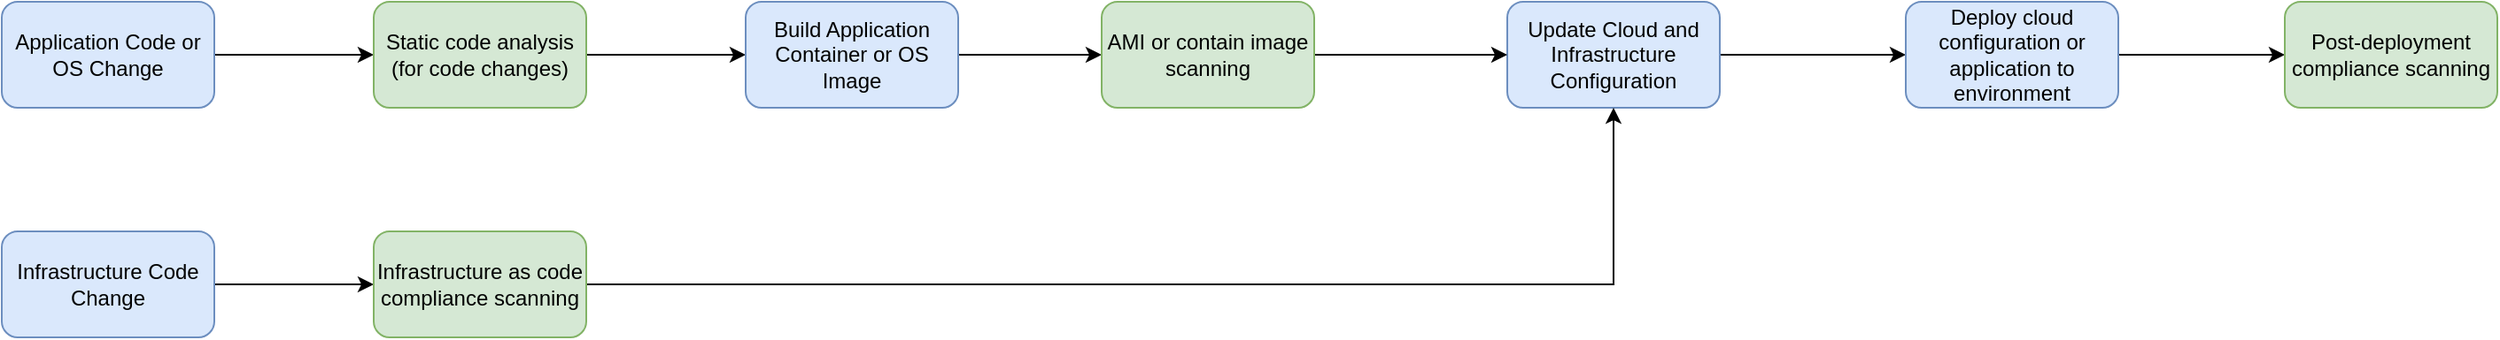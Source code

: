 <mxfile version="15.5.1" type="device"><diagram id="Ht1M8jgEwFfnCIfOTk4-" name="Page-1"><mxGraphModel dx="1422" dy="780" grid="1" gridSize="10" guides="1" tooltips="1" connect="1" arrows="1" fold="1" page="1" pageScale="1" pageWidth="1169" pageHeight="827" math="0" shadow="0"><root><mxCell id="0"/><mxCell id="1" parent="0"/><mxCell id="2TYOmPL0xuw3frAu276W-6" style="edgeStyle=orthogonalEdgeStyle;rounded=0;orthogonalLoop=1;jettySize=auto;html=1;entryX=0;entryY=0.5;entryDx=0;entryDy=0;" edge="1" parent="1" source="2TYOmPL0xuw3frAu276W-1" target="2TYOmPL0xuw3frAu276W-4"><mxGeometry relative="1" as="geometry"/></mxCell><mxCell id="2TYOmPL0xuw3frAu276W-1" value="Application Code or OS Change" style="rounded=1;whiteSpace=wrap;html=1;fillColor=#dae8fc;strokeColor=#6c8ebf;" vertex="1" parent="1"><mxGeometry x="30" y="140" width="120" height="60" as="geometry"/></mxCell><mxCell id="2TYOmPL0xuw3frAu276W-19" style="edgeStyle=orthogonalEdgeStyle;rounded=0;orthogonalLoop=1;jettySize=auto;html=1;entryX=0;entryY=0.5;entryDx=0;entryDy=0;" edge="1" parent="1" source="2TYOmPL0xuw3frAu276W-3" target="2TYOmPL0xuw3frAu276W-18"><mxGeometry relative="1" as="geometry"/></mxCell><mxCell id="2TYOmPL0xuw3frAu276W-3" value="Infrastructure Code Change" style="rounded=1;whiteSpace=wrap;html=1;fillColor=#dae8fc;strokeColor=#6c8ebf;" vertex="1" parent="1"><mxGeometry x="30" y="270" width="120" height="60" as="geometry"/></mxCell><mxCell id="2TYOmPL0xuw3frAu276W-7" style="edgeStyle=orthogonalEdgeStyle;rounded=0;orthogonalLoop=1;jettySize=auto;html=1;entryX=0;entryY=0.5;entryDx=0;entryDy=0;" edge="1" parent="1" source="2TYOmPL0xuw3frAu276W-4" target="2TYOmPL0xuw3frAu276W-5"><mxGeometry relative="1" as="geometry"/></mxCell><mxCell id="2TYOmPL0xuw3frAu276W-4" value="Static code analysis (for code changes)" style="rounded=1;whiteSpace=wrap;html=1;fillColor=#d5e8d4;strokeColor=#82b366;" vertex="1" parent="1"><mxGeometry x="240" y="140" width="120" height="60" as="geometry"/></mxCell><mxCell id="2TYOmPL0xuw3frAu276W-12" style="edgeStyle=orthogonalEdgeStyle;rounded=0;orthogonalLoop=1;jettySize=auto;html=1;entryX=0;entryY=0.5;entryDx=0;entryDy=0;" edge="1" parent="1" source="2TYOmPL0xuw3frAu276W-5" target="2TYOmPL0xuw3frAu276W-11"><mxGeometry relative="1" as="geometry"/></mxCell><mxCell id="2TYOmPL0xuw3frAu276W-5" value="Build Application Container or OS Image" style="rounded=1;whiteSpace=wrap;html=1;fillColor=#dae8fc;strokeColor=#6c8ebf;" vertex="1" parent="1"><mxGeometry x="450" y="140" width="120" height="60" as="geometry"/></mxCell><mxCell id="2TYOmPL0xuw3frAu276W-16" style="edgeStyle=orthogonalEdgeStyle;rounded=0;orthogonalLoop=1;jettySize=auto;html=1;entryX=0;entryY=0.5;entryDx=0;entryDy=0;" edge="1" parent="1" source="2TYOmPL0xuw3frAu276W-9" target="2TYOmPL0xuw3frAu276W-10"><mxGeometry relative="1" as="geometry"><mxPoint x="1050" y="170" as="targetPoint"/></mxGeometry></mxCell><mxCell id="2TYOmPL0xuw3frAu276W-9" value="Update Cloud and Infrastructure Configuration" style="rounded=1;whiteSpace=wrap;html=1;fillColor=#dae8fc;strokeColor=#6c8ebf;" vertex="1" parent="1"><mxGeometry x="880" y="140" width="120" height="60" as="geometry"/></mxCell><mxCell id="2TYOmPL0xuw3frAu276W-17" style="edgeStyle=orthogonalEdgeStyle;rounded=0;orthogonalLoop=1;jettySize=auto;html=1;entryX=0;entryY=0.5;entryDx=0;entryDy=0;" edge="1" parent="1" source="2TYOmPL0xuw3frAu276W-10" target="2TYOmPL0xuw3frAu276W-15"><mxGeometry relative="1" as="geometry"/></mxCell><mxCell id="2TYOmPL0xuw3frAu276W-10" value="Deploy cloud configuration or application to environment" style="rounded=1;whiteSpace=wrap;html=1;fillColor=#dae8fc;strokeColor=#6c8ebf;" vertex="1" parent="1"><mxGeometry x="1105" y="140" width="120" height="60" as="geometry"/></mxCell><mxCell id="2TYOmPL0xuw3frAu276W-14" style="edgeStyle=orthogonalEdgeStyle;rounded=0;orthogonalLoop=1;jettySize=auto;html=1;entryX=0;entryY=0.5;entryDx=0;entryDy=0;" edge="1" parent="1" source="2TYOmPL0xuw3frAu276W-11" target="2TYOmPL0xuw3frAu276W-9"><mxGeometry relative="1" as="geometry"/></mxCell><mxCell id="2TYOmPL0xuw3frAu276W-11" value="AMI or contain image scanning" style="rounded=1;whiteSpace=wrap;html=1;fillColor=#d5e8d4;strokeColor=#82b366;" vertex="1" parent="1"><mxGeometry x="651" y="140" width="120" height="60" as="geometry"/></mxCell><mxCell id="2TYOmPL0xuw3frAu276W-15" value="Post-deployment compliance scanning" style="rounded=1;whiteSpace=wrap;html=1;fillColor=#d5e8d4;strokeColor=#82b366;" vertex="1" parent="1"><mxGeometry x="1319" y="140" width="120" height="60" as="geometry"/></mxCell><mxCell id="2TYOmPL0xuw3frAu276W-20" style="edgeStyle=orthogonalEdgeStyle;rounded=0;orthogonalLoop=1;jettySize=auto;html=1;entryX=0.5;entryY=1;entryDx=0;entryDy=0;" edge="1" parent="1" source="2TYOmPL0xuw3frAu276W-18" target="2TYOmPL0xuw3frAu276W-9"><mxGeometry relative="1" as="geometry"/></mxCell><mxCell id="2TYOmPL0xuw3frAu276W-18" value="Infrastructure as code compliance scanning" style="rounded=1;whiteSpace=wrap;html=1;fillColor=#d5e8d4;strokeColor=#82b366;" vertex="1" parent="1"><mxGeometry x="240" y="270" width="120" height="60" as="geometry"/></mxCell></root></mxGraphModel></diagram></mxfile>